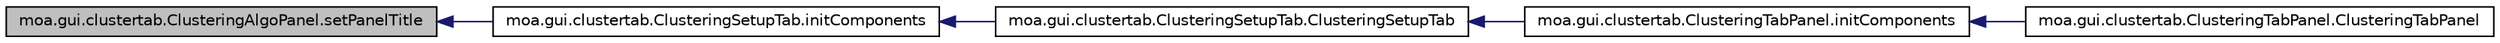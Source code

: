 digraph G
{
  edge [fontname="Helvetica",fontsize="10",labelfontname="Helvetica",labelfontsize="10"];
  node [fontname="Helvetica",fontsize="10",shape=record];
  rankdir=LR;
  Node1 [label="moa.gui.clustertab.ClusteringAlgoPanel.setPanelTitle",height=0.2,width=0.4,color="black", fillcolor="grey75", style="filled" fontcolor="black"];
  Node1 -> Node2 [dir=back,color="midnightblue",fontsize="10",style="solid",fontname="Helvetica"];
  Node2 [label="moa.gui.clustertab.ClusteringSetupTab.initComponents",height=0.2,width=0.4,color="black", fillcolor="white", style="filled",URL="$classmoa_1_1gui_1_1clustertab_1_1ClusteringSetupTab.html#a8abab534a283e409de003f59786a988f",tooltip="This method is called from within the constructor to initialize the form."];
  Node2 -> Node3 [dir=back,color="midnightblue",fontsize="10",style="solid",fontname="Helvetica"];
  Node3 [label="moa.gui.clustertab.ClusteringSetupTab.ClusteringSetupTab",height=0.2,width=0.4,color="black", fillcolor="white", style="filled",URL="$classmoa_1_1gui_1_1clustertab_1_1ClusteringSetupTab.html#a3c03410b4b1259ece559c660df433766",tooltip="Creates new form ClusteringSetupTab."];
  Node3 -> Node4 [dir=back,color="midnightblue",fontsize="10",style="solid",fontname="Helvetica"];
  Node4 [label="moa.gui.clustertab.ClusteringTabPanel.initComponents",height=0.2,width=0.4,color="black", fillcolor="white", style="filled",URL="$classmoa_1_1gui_1_1clustertab_1_1ClusteringTabPanel.html#a9b1cc4d4da92f4bc04b54cc12382e12f",tooltip="This method is called from within the constructor to initialize the form."];
  Node4 -> Node5 [dir=back,color="midnightblue",fontsize="10",style="solid",fontname="Helvetica"];
  Node5 [label="moa.gui.clustertab.ClusteringTabPanel.ClusteringTabPanel",height=0.2,width=0.4,color="black", fillcolor="white", style="filled",URL="$classmoa_1_1gui_1_1clustertab_1_1ClusteringTabPanel.html#a111c041657cee8181be39524a7fa7fb1",tooltip="Creates new form ClusterTab."];
}
